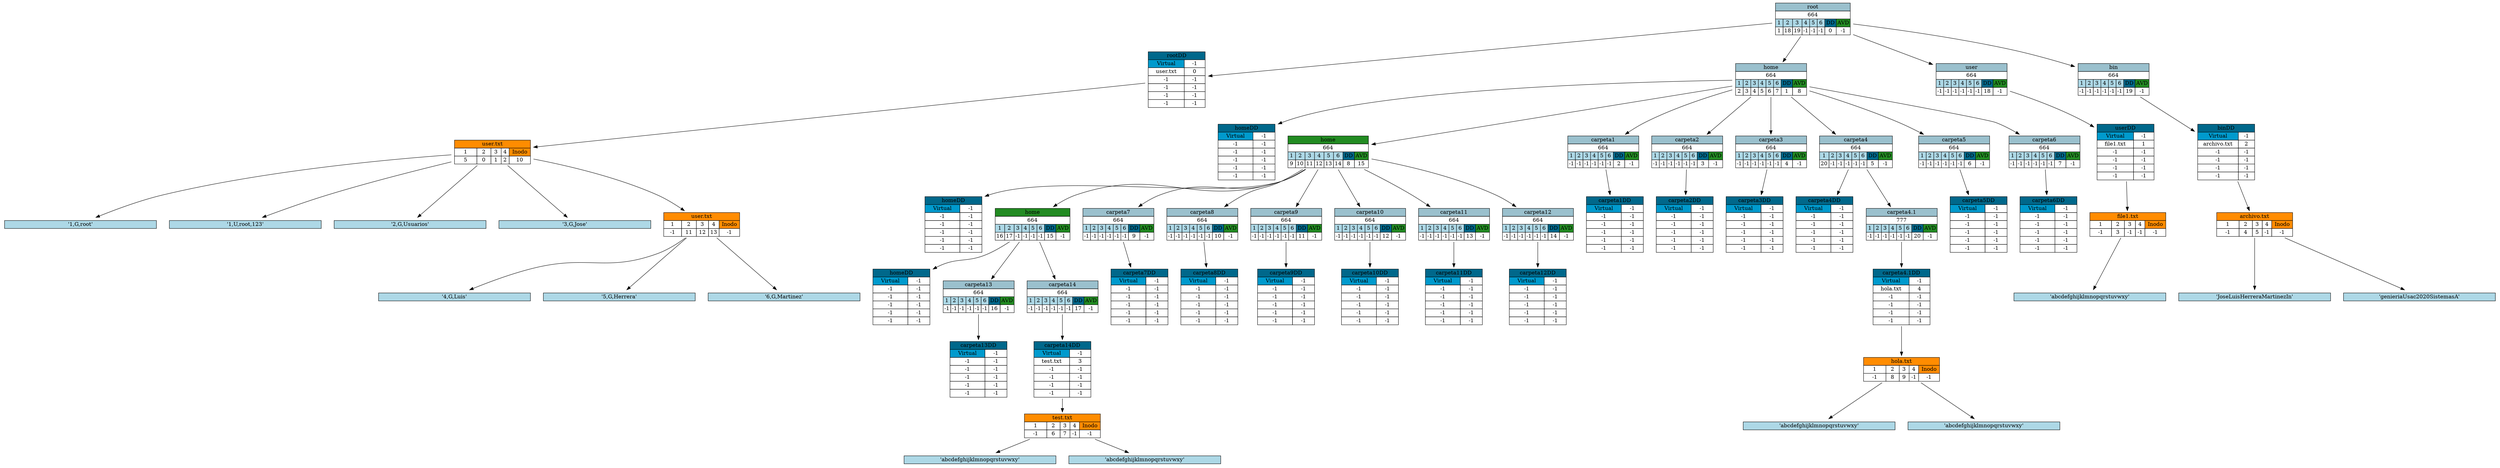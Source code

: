 digraph G{ 
node [shape=plaintext]
tbl0[label=<
<table border='0' cellborder='1' cellspacing='0'>
<tr>
<td colspan='8' bgcolor= 'lightblue3' >root</td>
</tr>
<tr>
<td colspan='8' >664</td>
</tr>
<tr>
<td bgcolor='lightblue' width='20' >1</td>
<td bgcolor='lightblue' width='20' >2</td>
<td bgcolor='lightblue' width='20' >3</td>
<td bgcolor='lightblue' width='20' >4</td>
<td bgcolor='lightblue' width='20' >5</td>
<td bgcolor='lightblue' width='20' >6</td>
<td bgcolor='deepskyblue4' width='30' >DD</td>
<td bgcolor='forestgreen' width='20' >AVD</td>
</tr>
<tr>
<td width='20'>1</td>
<td width='20'>18</td>
<td width='20'>19</td>
<td width='20'>-1</td>
<td width='20'>-1</td>
<td width='20'>-1</td>
<td width='20'>0</td>
<td width='20'>-1</td>
</tr>
</table>
>];
tbl0->tbl0DD
tbl0DD[label=<
<table border='0' cellborder='1' cellspacing='0'>
<tr><td bgcolor='deepskyblue4' width='150' colspan='2'>rootDD</td>
</tr>
<tr>
<td bgcolor='deepskyblue3'>Virtual</td>
<td>-1</td>
</tr>
<tr>
<td>user.txt</td>
<td>0</td>
</tr>
<tr>
<td>-1</td>
<td>-1</td>
</tr>
<tr>
<td>-1</td>
<td>-1</td>
</tr>
<tr>
<td>-1</td>
<td>-1</td>
</tr>
<tr>
<td>-1</td>
<td>-1</td>
</tr>
</table>
>];
tbl0DD->tblInodo0
tblInodo0[label=<
<table border='0' cellborder='1' cellspacing='0'>
<tr><td bgcolor='darkorange' width='200' colspan='5'>user.txt</td>
</tr>
<tr>
<td>1</td>
<td>2</td>
<td>3</td>
<td>4</td>
<td bgcolor='darkorange' width='50'>Inodo</td>
</tr>
<tr>
<td>5</td>
<td>0</td><td>1</td><td>2</td><td>10</td></tr>
</table>
>];tblInodo0->tblBloque0
tblBloque0[label=<
<table border='0' cellborder='1' cellspacing='0'>
<tr>
<td width='400' bgcolor= 'lightblue' >'1,G,root'</td>
</tr>
</table>
>];
tblInodo0->tblBloque1
tblBloque1[label=<
<table border='0' cellborder='1' cellspacing='0'>
<tr>
<td width='400' bgcolor= 'lightblue' >'
1,U,root,123'</td>
</tr>
</table>
>];
tblInodo0->tblBloque2
tblBloque2[label=<
<table border='0' cellborder='1' cellspacing='0'>
<tr>
<td width='400' bgcolor= 'lightblue' >'
2,G,Usuarios'</td>
</tr>
</table>
>];
tblInodo0->tblBloque10
tblBloque10[label=<
<table border='0' cellborder='1' cellspacing='0'>
<tr>
<td width='400' bgcolor= 'lightblue' >'
3,G,Jose'</td>
</tr>
</table>
>];
tblInodo0->tblInodo5Inode
tblInodo5Inode[label=<
<table border='0' cellborder='1' cellspacing='0'>
<tr><td bgcolor='darkorange' width='200' colspan='5'>user.txt</td>
</tr>
<tr>
<td>1</td>
<td>2</td>
<td>3</td>
<td>4</td>
<td bgcolor='darkorange' width='50'>Inodo</td>
</tr>
<tr>
<td>-1</td>
<td>11</td><td>12</td><td>13</td><td>-1</td></tr>
</table>
>];tblInodo5Inode->tblBloque11
tblBloque11[label=<
<table border='0' cellborder='1' cellspacing='0'>
<tr>
<td width='400' bgcolor= 'lightblue' >'
4,G,Luis'</td>
</tr>
</table>
>];
tblInodo5Inode->tblBloque12
tblBloque12[label=<
<table border='0' cellborder='1' cellspacing='0'>
<tr>
<td width='400' bgcolor= 'lightblue' >'
5,G,Herrera'</td>
</tr>
</table>
>];
tblInodo5Inode->tblBloque13
tblBloque13[label=<
<table border='0' cellborder='1' cellspacing='0'>
<tr>
<td width='400' bgcolor= 'lightblue' >'
6,G,Martinez'</td>
</tr>
</table>
>];
tbl0->tbl1
tbl1[label=<
<table border='0' cellborder='1' cellspacing='0'>
<tr>
<td colspan='8' bgcolor= 'lightblue3' >home</td>
</tr>
<tr>
<td colspan='8' >664</td>
</tr>
<tr>
<td bgcolor='lightblue' width='20' >1</td>
<td bgcolor='lightblue' width='20' >2</td>
<td bgcolor='lightblue' width='20' >3</td>
<td bgcolor='lightblue' width='20' >4</td>
<td bgcolor='lightblue' width='20' >5</td>
<td bgcolor='lightblue' width='20' >6</td>
<td bgcolor='deepskyblue4' width='30' >DD</td>
<td bgcolor='forestgreen' width='20' >AVD</td>
</tr>
<tr>
<td width='20'>2</td>
<td width='20'>3</td>
<td width='20'>4</td>
<td width='20'>5</td>
<td width='20'>6</td>
<td width='20'>7</td>
<td width='20'>1</td>
<td width='20'>8</td>
</tr>
</table>
>];
tbl1->tbl1DD
tbl1DD[label=<
<table border='0' cellborder='1' cellspacing='0'>
<tr><td bgcolor='deepskyblue4' width='150' colspan='2'>homeDD</td>
</tr>
<tr>
<td bgcolor='deepskyblue3'>Virtual</td>
<td>-1</td>
</tr>
<tr>
<td>-1</td>
<td>-1</td>
</tr>
<tr>
<td>-1</td>
<td>-1</td>
</tr>
<tr>
<td>-1</td>
<td>-1</td>
</tr>
<tr>
<td>-1</td>
<td>-1</td>
</tr>
<tr>
<td>-1</td>
<td>-1</td>
</tr>
</table>
>];
tbl1->tbl8
tbl8[label=<
<table border='0' cellborder='1' cellspacing='0'>
<tr>
<td colspan='8' bgcolor= 'forestgreen' >home</td>
</tr>
<tr>
<td colspan='8' >664</td>
</tr>
<tr>
<td bgcolor='lightblue' width='20' >1</td>
<td bgcolor='lightblue' width='20' >2</td>
<td bgcolor='lightblue' width='20' >3</td>
<td bgcolor='lightblue' width='20' >4</td>
<td bgcolor='lightblue' width='20' >5</td>
<td bgcolor='lightblue' width='20' >6</td>
<td bgcolor='deepskyblue4' width='30' >DD</td>
<td bgcolor='forestgreen' width='20' >AVD</td>
</tr>
<tr>
<td width='20'>9</td>
<td width='20'>10</td>
<td width='20'>11</td>
<td width='20'>12</td>
<td width='20'>13</td>
<td width='20'>14</td>
<td width='20'>8</td>
<td width='20'>15</td>
</tr>
</table>
>];
tbl8->tbl8DD
tbl8DD[label=<
<table border='0' cellborder='1' cellspacing='0'>
<tr><td bgcolor='deepskyblue4' width='150' colspan='2'>homeDD</td>
</tr>
<tr>
<td bgcolor='deepskyblue3'>Virtual</td>
<td>-1</td>
</tr>
<tr>
<td>-1</td>
<td>-1</td>
</tr>
<tr>
<td>-1</td>
<td>-1</td>
</tr>
<tr>
<td>-1</td>
<td>-1</td>
</tr>
<tr>
<td>-1</td>
<td>-1</td>
</tr>
<tr>
<td>-1</td>
<td>-1</td>
</tr>
</table>
>];
tbl8->tbl15
tbl15[label=<
<table border='0' cellborder='1' cellspacing='0'>
<tr>
<td colspan='8' bgcolor= 'forestgreen' >home</td>
</tr>
<tr>
<td colspan='8' >664</td>
</tr>
<tr>
<td bgcolor='lightblue' width='20' >1</td>
<td bgcolor='lightblue' width='20' >2</td>
<td bgcolor='lightblue' width='20' >3</td>
<td bgcolor='lightblue' width='20' >4</td>
<td bgcolor='lightblue' width='20' >5</td>
<td bgcolor='lightblue' width='20' >6</td>
<td bgcolor='deepskyblue4' width='30' >DD</td>
<td bgcolor='forestgreen' width='20' >AVD</td>
</tr>
<tr>
<td width='20'>16</td>
<td width='20'>17</td>
<td width='20'>-1</td>
<td width='20'>-1</td>
<td width='20'>-1</td>
<td width='20'>-1</td>
<td width='20'>15</td>
<td width='20'>-1</td>
</tr>
</table>
>];
tbl15->tbl15DD
tbl15DD[label=<
<table border='0' cellborder='1' cellspacing='0'>
<tr><td bgcolor='deepskyblue4' width='150' colspan='2'>homeDD</td>
</tr>
<tr>
<td bgcolor='deepskyblue3'>Virtual</td>
<td>-1</td>
</tr>
<tr>
<td>-1</td>
<td>-1</td>
</tr>
<tr>
<td>-1</td>
<td>-1</td>
</tr>
<tr>
<td>-1</td>
<td>-1</td>
</tr>
<tr>
<td>-1</td>
<td>-1</td>
</tr>
<tr>
<td>-1</td>
<td>-1</td>
</tr>
</table>
>];
tbl15->tbl16
tbl16[label=<
<table border='0' cellborder='1' cellspacing='0'>
<tr>
<td colspan='8' bgcolor= 'lightblue3' >carpeta13</td>
</tr>
<tr>
<td colspan='8' >664</td>
</tr>
<tr>
<td bgcolor='lightblue' width='20' >1</td>
<td bgcolor='lightblue' width='20' >2</td>
<td bgcolor='lightblue' width='20' >3</td>
<td bgcolor='lightblue' width='20' >4</td>
<td bgcolor='lightblue' width='20' >5</td>
<td bgcolor='lightblue' width='20' >6</td>
<td bgcolor='deepskyblue4' width='30' >DD</td>
<td bgcolor='forestgreen' width='20' >AVD</td>
</tr>
<tr>
<td width='20'>-1</td>
<td width='20'>-1</td>
<td width='20'>-1</td>
<td width='20'>-1</td>
<td width='20'>-1</td>
<td width='20'>-1</td>
<td width='20'>16</td>
<td width='20'>-1</td>
</tr>
</table>
>];
tbl16->tbl16DD
tbl16DD[label=<
<table border='0' cellborder='1' cellspacing='0'>
<tr><td bgcolor='deepskyblue4' width='150' colspan='2'>carpeta13DD</td>
</tr>
<tr>
<td bgcolor='deepskyblue3'>Virtual</td>
<td>-1</td>
</tr>
<tr>
<td>-1</td>
<td>-1</td>
</tr>
<tr>
<td>-1</td>
<td>-1</td>
</tr>
<tr>
<td>-1</td>
<td>-1</td>
</tr>
<tr>
<td>-1</td>
<td>-1</td>
</tr>
<tr>
<td>-1</td>
<td>-1</td>
</tr>
</table>
>];
tbl15->tbl17
tbl17[label=<
<table border='0' cellborder='1' cellspacing='0'>
<tr>
<td colspan='8' bgcolor= 'lightblue3' >carpeta14</td>
</tr>
<tr>
<td colspan='8' >664</td>
</tr>
<tr>
<td bgcolor='lightblue' width='20' >1</td>
<td bgcolor='lightblue' width='20' >2</td>
<td bgcolor='lightblue' width='20' >3</td>
<td bgcolor='lightblue' width='20' >4</td>
<td bgcolor='lightblue' width='20' >5</td>
<td bgcolor='lightblue' width='20' >6</td>
<td bgcolor='deepskyblue4' width='30' >DD</td>
<td bgcolor='forestgreen' width='20' >AVD</td>
</tr>
<tr>
<td width='20'>-1</td>
<td width='20'>-1</td>
<td width='20'>-1</td>
<td width='20'>-1</td>
<td width='20'>-1</td>
<td width='20'>-1</td>
<td width='20'>17</td>
<td width='20'>-1</td>
</tr>
</table>
>];
tbl17->tbl17DD
tbl17DD[label=<
<table border='0' cellborder='1' cellspacing='0'>
<tr><td bgcolor='deepskyblue4' width='150' colspan='2'>carpeta14DD</td>
</tr>
<tr>
<td bgcolor='deepskyblue3'>Virtual</td>
<td>-1</td>
</tr>
<tr>
<td>test.txt</td>
<td>3</td>
</tr>
<tr>
<td>-1</td>
<td>-1</td>
</tr>
<tr>
<td>-1</td>
<td>-1</td>
</tr>
<tr>
<td>-1</td>
<td>-1</td>
</tr>
<tr>
<td>-1</td>
<td>-1</td>
</tr>
</table>
>];
tbl17DD->tblInodo3
tblInodo3[label=<
<table border='0' cellborder='1' cellspacing='0'>
<tr><td bgcolor='darkorange' width='200' colspan='5'>test.txt</td>
</tr>
<tr>
<td>1</td>
<td>2</td>
<td>3</td>
<td>4</td>
<td bgcolor='darkorange' width='50'>Inodo</td>
</tr>
<tr>
<td>-1</td>
<td>6</td><td>7</td><td>-1</td><td>-1</td></tr>
</table>
>];tblInodo3->tblBloque6
tblBloque6[label=<
<table border='0' cellborder='1' cellspacing='0'>
<tr>
<td width='400' bgcolor= 'lightblue' >'abcdefghijklmnopqrstuvwxy'</td>
</tr>
</table>
>];
tblInodo3->tblBloque7
tblBloque7[label=<
<table border='0' cellborder='1' cellspacing='0'>
<tr>
<td width='400' bgcolor= 'lightblue' >'abcdefghijklmnopqrstuvwxy'</td>
</tr>
</table>
>];
tbl8->tbl9
tbl9[label=<
<table border='0' cellborder='1' cellspacing='0'>
<tr>
<td colspan='8' bgcolor= 'lightblue3' >carpeta7</td>
</tr>
<tr>
<td colspan='8' >664</td>
</tr>
<tr>
<td bgcolor='lightblue' width='20' >1</td>
<td bgcolor='lightblue' width='20' >2</td>
<td bgcolor='lightblue' width='20' >3</td>
<td bgcolor='lightblue' width='20' >4</td>
<td bgcolor='lightblue' width='20' >5</td>
<td bgcolor='lightblue' width='20' >6</td>
<td bgcolor='deepskyblue4' width='30' >DD</td>
<td bgcolor='forestgreen' width='20' >AVD</td>
</tr>
<tr>
<td width='20'>-1</td>
<td width='20'>-1</td>
<td width='20'>-1</td>
<td width='20'>-1</td>
<td width='20'>-1</td>
<td width='20'>-1</td>
<td width='20'>9</td>
<td width='20'>-1</td>
</tr>
</table>
>];
tbl9->tbl9DD
tbl9DD[label=<
<table border='0' cellborder='1' cellspacing='0'>
<tr><td bgcolor='deepskyblue4' width='150' colspan='2'>carpeta7DD</td>
</tr>
<tr>
<td bgcolor='deepskyblue3'>Virtual</td>
<td>-1</td>
</tr>
<tr>
<td>-1</td>
<td>-1</td>
</tr>
<tr>
<td>-1</td>
<td>-1</td>
</tr>
<tr>
<td>-1</td>
<td>-1</td>
</tr>
<tr>
<td>-1</td>
<td>-1</td>
</tr>
<tr>
<td>-1</td>
<td>-1</td>
</tr>
</table>
>];
tbl8->tbl10
tbl10[label=<
<table border='0' cellborder='1' cellspacing='0'>
<tr>
<td colspan='8' bgcolor= 'lightblue3' >carpeta8</td>
</tr>
<tr>
<td colspan='8' >664</td>
</tr>
<tr>
<td bgcolor='lightblue' width='20' >1</td>
<td bgcolor='lightblue' width='20' >2</td>
<td bgcolor='lightblue' width='20' >3</td>
<td bgcolor='lightblue' width='20' >4</td>
<td bgcolor='lightblue' width='20' >5</td>
<td bgcolor='lightblue' width='20' >6</td>
<td bgcolor='deepskyblue4' width='30' >DD</td>
<td bgcolor='forestgreen' width='20' >AVD</td>
</tr>
<tr>
<td width='20'>-1</td>
<td width='20'>-1</td>
<td width='20'>-1</td>
<td width='20'>-1</td>
<td width='20'>-1</td>
<td width='20'>-1</td>
<td width='20'>10</td>
<td width='20'>-1</td>
</tr>
</table>
>];
tbl10->tbl10DD
tbl10DD[label=<
<table border='0' cellborder='1' cellspacing='0'>
<tr><td bgcolor='deepskyblue4' width='150' colspan='2'>carpeta8DD</td>
</tr>
<tr>
<td bgcolor='deepskyblue3'>Virtual</td>
<td>-1</td>
</tr>
<tr>
<td>-1</td>
<td>-1</td>
</tr>
<tr>
<td>-1</td>
<td>-1</td>
</tr>
<tr>
<td>-1</td>
<td>-1</td>
</tr>
<tr>
<td>-1</td>
<td>-1</td>
</tr>
<tr>
<td>-1</td>
<td>-1</td>
</tr>
</table>
>];
tbl8->tbl11
tbl11[label=<
<table border='0' cellborder='1' cellspacing='0'>
<tr>
<td colspan='8' bgcolor= 'lightblue3' >carpeta9</td>
</tr>
<tr>
<td colspan='8' >664</td>
</tr>
<tr>
<td bgcolor='lightblue' width='20' >1</td>
<td bgcolor='lightblue' width='20' >2</td>
<td bgcolor='lightblue' width='20' >3</td>
<td bgcolor='lightblue' width='20' >4</td>
<td bgcolor='lightblue' width='20' >5</td>
<td bgcolor='lightblue' width='20' >6</td>
<td bgcolor='deepskyblue4' width='30' >DD</td>
<td bgcolor='forestgreen' width='20' >AVD</td>
</tr>
<tr>
<td width='20'>-1</td>
<td width='20'>-1</td>
<td width='20'>-1</td>
<td width='20'>-1</td>
<td width='20'>-1</td>
<td width='20'>-1</td>
<td width='20'>11</td>
<td width='20'>-1</td>
</tr>
</table>
>];
tbl11->tbl11DD
tbl11DD[label=<
<table border='0' cellborder='1' cellspacing='0'>
<tr><td bgcolor='deepskyblue4' width='150' colspan='2'>carpeta9DD</td>
</tr>
<tr>
<td bgcolor='deepskyblue3'>Virtual</td>
<td>-1</td>
</tr>
<tr>
<td>-1</td>
<td>-1</td>
</tr>
<tr>
<td>-1</td>
<td>-1</td>
</tr>
<tr>
<td>-1</td>
<td>-1</td>
</tr>
<tr>
<td>-1</td>
<td>-1</td>
</tr>
<tr>
<td>-1</td>
<td>-1</td>
</tr>
</table>
>];
tbl8->tbl12
tbl12[label=<
<table border='0' cellborder='1' cellspacing='0'>
<tr>
<td colspan='8' bgcolor= 'lightblue3' >carpeta10</td>
</tr>
<tr>
<td colspan='8' >664</td>
</tr>
<tr>
<td bgcolor='lightblue' width='20' >1</td>
<td bgcolor='lightblue' width='20' >2</td>
<td bgcolor='lightblue' width='20' >3</td>
<td bgcolor='lightblue' width='20' >4</td>
<td bgcolor='lightblue' width='20' >5</td>
<td bgcolor='lightblue' width='20' >6</td>
<td bgcolor='deepskyblue4' width='30' >DD</td>
<td bgcolor='forestgreen' width='20' >AVD</td>
</tr>
<tr>
<td width='20'>-1</td>
<td width='20'>-1</td>
<td width='20'>-1</td>
<td width='20'>-1</td>
<td width='20'>-1</td>
<td width='20'>-1</td>
<td width='20'>12</td>
<td width='20'>-1</td>
</tr>
</table>
>];
tbl12->tbl12DD
tbl12DD[label=<
<table border='0' cellborder='1' cellspacing='0'>
<tr><td bgcolor='deepskyblue4' width='150' colspan='2'>carpeta10DD</td>
</tr>
<tr>
<td bgcolor='deepskyblue3'>Virtual</td>
<td>-1</td>
</tr>
<tr>
<td>-1</td>
<td>-1</td>
</tr>
<tr>
<td>-1</td>
<td>-1</td>
</tr>
<tr>
<td>-1</td>
<td>-1</td>
</tr>
<tr>
<td>-1</td>
<td>-1</td>
</tr>
<tr>
<td>-1</td>
<td>-1</td>
</tr>
</table>
>];
tbl8->tbl13
tbl13[label=<
<table border='0' cellborder='1' cellspacing='0'>
<tr>
<td colspan='8' bgcolor= 'lightblue3' >carpeta11</td>
</tr>
<tr>
<td colspan='8' >664</td>
</tr>
<tr>
<td bgcolor='lightblue' width='20' >1</td>
<td bgcolor='lightblue' width='20' >2</td>
<td bgcolor='lightblue' width='20' >3</td>
<td bgcolor='lightblue' width='20' >4</td>
<td bgcolor='lightblue' width='20' >5</td>
<td bgcolor='lightblue' width='20' >6</td>
<td bgcolor='deepskyblue4' width='30' >DD</td>
<td bgcolor='forestgreen' width='20' >AVD</td>
</tr>
<tr>
<td width='20'>-1</td>
<td width='20'>-1</td>
<td width='20'>-1</td>
<td width='20'>-1</td>
<td width='20'>-1</td>
<td width='20'>-1</td>
<td width='20'>13</td>
<td width='20'>-1</td>
</tr>
</table>
>];
tbl13->tbl13DD
tbl13DD[label=<
<table border='0' cellborder='1' cellspacing='0'>
<tr><td bgcolor='deepskyblue4' width='150' colspan='2'>carpeta11DD</td>
</tr>
<tr>
<td bgcolor='deepskyblue3'>Virtual</td>
<td>-1</td>
</tr>
<tr>
<td>-1</td>
<td>-1</td>
</tr>
<tr>
<td>-1</td>
<td>-1</td>
</tr>
<tr>
<td>-1</td>
<td>-1</td>
</tr>
<tr>
<td>-1</td>
<td>-1</td>
</tr>
<tr>
<td>-1</td>
<td>-1</td>
</tr>
</table>
>];
tbl8->tbl14
tbl14[label=<
<table border='0' cellborder='1' cellspacing='0'>
<tr>
<td colspan='8' bgcolor= 'lightblue3' >carpeta12</td>
</tr>
<tr>
<td colspan='8' >664</td>
</tr>
<tr>
<td bgcolor='lightblue' width='20' >1</td>
<td bgcolor='lightblue' width='20' >2</td>
<td bgcolor='lightblue' width='20' >3</td>
<td bgcolor='lightblue' width='20' >4</td>
<td bgcolor='lightblue' width='20' >5</td>
<td bgcolor='lightblue' width='20' >6</td>
<td bgcolor='deepskyblue4' width='30' >DD</td>
<td bgcolor='forestgreen' width='20' >AVD</td>
</tr>
<tr>
<td width='20'>-1</td>
<td width='20'>-1</td>
<td width='20'>-1</td>
<td width='20'>-1</td>
<td width='20'>-1</td>
<td width='20'>-1</td>
<td width='20'>14</td>
<td width='20'>-1</td>
</tr>
</table>
>];
tbl14->tbl14DD
tbl14DD[label=<
<table border='0' cellborder='1' cellspacing='0'>
<tr><td bgcolor='deepskyblue4' width='150' colspan='2'>carpeta12DD</td>
</tr>
<tr>
<td bgcolor='deepskyblue3'>Virtual</td>
<td>-1</td>
</tr>
<tr>
<td>-1</td>
<td>-1</td>
</tr>
<tr>
<td>-1</td>
<td>-1</td>
</tr>
<tr>
<td>-1</td>
<td>-1</td>
</tr>
<tr>
<td>-1</td>
<td>-1</td>
</tr>
<tr>
<td>-1</td>
<td>-1</td>
</tr>
</table>
>];
tbl1->tbl2
tbl2[label=<
<table border='0' cellborder='1' cellspacing='0'>
<tr>
<td colspan='8' bgcolor= 'lightblue3' >carpeta1</td>
</tr>
<tr>
<td colspan='8' >664</td>
</tr>
<tr>
<td bgcolor='lightblue' width='20' >1</td>
<td bgcolor='lightblue' width='20' >2</td>
<td bgcolor='lightblue' width='20' >3</td>
<td bgcolor='lightblue' width='20' >4</td>
<td bgcolor='lightblue' width='20' >5</td>
<td bgcolor='lightblue' width='20' >6</td>
<td bgcolor='deepskyblue4' width='30' >DD</td>
<td bgcolor='forestgreen' width='20' >AVD</td>
</tr>
<tr>
<td width='20'>-1</td>
<td width='20'>-1</td>
<td width='20'>-1</td>
<td width='20'>-1</td>
<td width='20'>-1</td>
<td width='20'>-1</td>
<td width='20'>2</td>
<td width='20'>-1</td>
</tr>
</table>
>];
tbl2->tbl2DD
tbl2DD[label=<
<table border='0' cellborder='1' cellspacing='0'>
<tr><td bgcolor='deepskyblue4' width='150' colspan='2'>carpeta1DD</td>
</tr>
<tr>
<td bgcolor='deepskyblue3'>Virtual</td>
<td>-1</td>
</tr>
<tr>
<td>-1</td>
<td>-1</td>
</tr>
<tr>
<td>-1</td>
<td>-1</td>
</tr>
<tr>
<td>-1</td>
<td>-1</td>
</tr>
<tr>
<td>-1</td>
<td>-1</td>
</tr>
<tr>
<td>-1</td>
<td>-1</td>
</tr>
</table>
>];
tbl1->tbl3
tbl3[label=<
<table border='0' cellborder='1' cellspacing='0'>
<tr>
<td colspan='8' bgcolor= 'lightblue3' >carpeta2</td>
</tr>
<tr>
<td colspan='8' >664</td>
</tr>
<tr>
<td bgcolor='lightblue' width='20' >1</td>
<td bgcolor='lightblue' width='20' >2</td>
<td bgcolor='lightblue' width='20' >3</td>
<td bgcolor='lightblue' width='20' >4</td>
<td bgcolor='lightblue' width='20' >5</td>
<td bgcolor='lightblue' width='20' >6</td>
<td bgcolor='deepskyblue4' width='30' >DD</td>
<td bgcolor='forestgreen' width='20' >AVD</td>
</tr>
<tr>
<td width='20'>-1</td>
<td width='20'>-1</td>
<td width='20'>-1</td>
<td width='20'>-1</td>
<td width='20'>-1</td>
<td width='20'>-1</td>
<td width='20'>3</td>
<td width='20'>-1</td>
</tr>
</table>
>];
tbl3->tbl3DD
tbl3DD[label=<
<table border='0' cellborder='1' cellspacing='0'>
<tr><td bgcolor='deepskyblue4' width='150' colspan='2'>carpeta2DD</td>
</tr>
<tr>
<td bgcolor='deepskyblue3'>Virtual</td>
<td>-1</td>
</tr>
<tr>
<td>-1</td>
<td>-1</td>
</tr>
<tr>
<td>-1</td>
<td>-1</td>
</tr>
<tr>
<td>-1</td>
<td>-1</td>
</tr>
<tr>
<td>-1</td>
<td>-1</td>
</tr>
<tr>
<td>-1</td>
<td>-1</td>
</tr>
</table>
>];
tbl1->tbl4
tbl4[label=<
<table border='0' cellborder='1' cellspacing='0'>
<tr>
<td colspan='8' bgcolor= 'lightblue3' >carpeta3</td>
</tr>
<tr>
<td colspan='8' >664</td>
</tr>
<tr>
<td bgcolor='lightblue' width='20' >1</td>
<td bgcolor='lightblue' width='20' >2</td>
<td bgcolor='lightblue' width='20' >3</td>
<td bgcolor='lightblue' width='20' >4</td>
<td bgcolor='lightblue' width='20' >5</td>
<td bgcolor='lightblue' width='20' >6</td>
<td bgcolor='deepskyblue4' width='30' >DD</td>
<td bgcolor='forestgreen' width='20' >AVD</td>
</tr>
<tr>
<td width='20'>-1</td>
<td width='20'>-1</td>
<td width='20'>-1</td>
<td width='20'>-1</td>
<td width='20'>-1</td>
<td width='20'>-1</td>
<td width='20'>4</td>
<td width='20'>-1</td>
</tr>
</table>
>];
tbl4->tbl4DD
tbl4DD[label=<
<table border='0' cellborder='1' cellspacing='0'>
<tr><td bgcolor='deepskyblue4' width='150' colspan='2'>carpeta3DD</td>
</tr>
<tr>
<td bgcolor='deepskyblue3'>Virtual</td>
<td>-1</td>
</tr>
<tr>
<td>-1</td>
<td>-1</td>
</tr>
<tr>
<td>-1</td>
<td>-1</td>
</tr>
<tr>
<td>-1</td>
<td>-1</td>
</tr>
<tr>
<td>-1</td>
<td>-1</td>
</tr>
<tr>
<td>-1</td>
<td>-1</td>
</tr>
</table>
>];
tbl1->tbl5
tbl5[label=<
<table border='0' cellborder='1' cellspacing='0'>
<tr>
<td colspan='8' bgcolor= 'lightblue3' >carpeta4</td>
</tr>
<tr>
<td colspan='8' >664</td>
</tr>
<tr>
<td bgcolor='lightblue' width='20' >1</td>
<td bgcolor='lightblue' width='20' >2</td>
<td bgcolor='lightblue' width='20' >3</td>
<td bgcolor='lightblue' width='20' >4</td>
<td bgcolor='lightblue' width='20' >5</td>
<td bgcolor='lightblue' width='20' >6</td>
<td bgcolor='deepskyblue4' width='30' >DD</td>
<td bgcolor='forestgreen' width='20' >AVD</td>
</tr>
<tr>
<td width='20'>20</td>
<td width='20'>-1</td>
<td width='20'>-1</td>
<td width='20'>-1</td>
<td width='20'>-1</td>
<td width='20'>-1</td>
<td width='20'>5</td>
<td width='20'>-1</td>
</tr>
</table>
>];
tbl5->tbl5DD
tbl5DD[label=<
<table border='0' cellborder='1' cellspacing='0'>
<tr><td bgcolor='deepskyblue4' width='150' colspan='2'>carpeta4DD</td>
</tr>
<tr>
<td bgcolor='deepskyblue3'>Virtual</td>
<td>-1</td>
</tr>
<tr>
<td>-1</td>
<td>-1</td>
</tr>
<tr>
<td>-1</td>
<td>-1</td>
</tr>
<tr>
<td>-1</td>
<td>-1</td>
</tr>
<tr>
<td>-1</td>
<td>-1</td>
</tr>
<tr>
<td>-1</td>
<td>-1</td>
</tr>
</table>
>];
tbl5->tbl20
tbl20[label=<
<table border='0' cellborder='1' cellspacing='0'>
<tr>
<td colspan='8' bgcolor= 'lightblue3' >carpeta4.1</td>
</tr>
<tr>
<td colspan='8' >777</td>
</tr>
<tr>
<td bgcolor='lightblue' width='20' >1</td>
<td bgcolor='lightblue' width='20' >2</td>
<td bgcolor='lightblue' width='20' >3</td>
<td bgcolor='lightblue' width='20' >4</td>
<td bgcolor='lightblue' width='20' >5</td>
<td bgcolor='lightblue' width='20' >6</td>
<td bgcolor='deepskyblue4' width='30' >DD</td>
<td bgcolor='forestgreen' width='20' >AVD</td>
</tr>
<tr>
<td width='20'>-1</td>
<td width='20'>-1</td>
<td width='20'>-1</td>
<td width='20'>-1</td>
<td width='20'>-1</td>
<td width='20'>-1</td>
<td width='20'>20</td>
<td width='20'>-1</td>
</tr>
</table>
>];
tbl20->tbl20DD
tbl20DD[label=<
<table border='0' cellborder='1' cellspacing='0'>
<tr><td bgcolor='deepskyblue4' width='150' colspan='2'>carpeta4.1DD</td>
</tr>
<tr>
<td bgcolor='deepskyblue3'>Virtual</td>
<td>-1</td>
</tr>
<tr>
<td>hola.txt</td>
<td>4</td>
</tr>
<tr>
<td>-1</td>
<td>-1</td>
</tr>
<tr>
<td>-1</td>
<td>-1</td>
</tr>
<tr>
<td>-1</td>
<td>-1</td>
</tr>
<tr>
<td>-1</td>
<td>-1</td>
</tr>
</table>
>];
tbl20DD->tblInodo4
tblInodo4[label=<
<table border='0' cellborder='1' cellspacing='0'>
<tr><td bgcolor='darkorange' width='200' colspan='5'>hola.txt</td>
</tr>
<tr>
<td>1</td>
<td>2</td>
<td>3</td>
<td>4</td>
<td bgcolor='darkorange' width='50'>Inodo</td>
</tr>
<tr>
<td>-1</td>
<td>8</td><td>9</td><td>-1</td><td>-1</td></tr>
</table>
>];tblInodo4->tblBloque8
tblBloque8[label=<
<table border='0' cellborder='1' cellspacing='0'>
<tr>
<td width='400' bgcolor= 'lightblue' >'abcdefghijklmnopqrstuvwxy'</td>
</tr>
</table>
>];
tblInodo4->tblBloque9
tblBloque9[label=<
<table border='0' cellborder='1' cellspacing='0'>
<tr>
<td width='400' bgcolor= 'lightblue' >'abcdefghijklmnopqrstuvwxy'</td>
</tr>
</table>
>];
tbl1->tbl6
tbl6[label=<
<table border='0' cellborder='1' cellspacing='0'>
<tr>
<td colspan='8' bgcolor= 'lightblue3' >carpeta5</td>
</tr>
<tr>
<td colspan='8' >664</td>
</tr>
<tr>
<td bgcolor='lightblue' width='20' >1</td>
<td bgcolor='lightblue' width='20' >2</td>
<td bgcolor='lightblue' width='20' >3</td>
<td bgcolor='lightblue' width='20' >4</td>
<td bgcolor='lightblue' width='20' >5</td>
<td bgcolor='lightblue' width='20' >6</td>
<td bgcolor='deepskyblue4' width='30' >DD</td>
<td bgcolor='forestgreen' width='20' >AVD</td>
</tr>
<tr>
<td width='20'>-1</td>
<td width='20'>-1</td>
<td width='20'>-1</td>
<td width='20'>-1</td>
<td width='20'>-1</td>
<td width='20'>-1</td>
<td width='20'>6</td>
<td width='20'>-1</td>
</tr>
</table>
>];
tbl6->tbl6DD
tbl6DD[label=<
<table border='0' cellborder='1' cellspacing='0'>
<tr><td bgcolor='deepskyblue4' width='150' colspan='2'>carpeta5DD</td>
</tr>
<tr>
<td bgcolor='deepskyblue3'>Virtual</td>
<td>-1</td>
</tr>
<tr>
<td>-1</td>
<td>-1</td>
</tr>
<tr>
<td>-1</td>
<td>-1</td>
</tr>
<tr>
<td>-1</td>
<td>-1</td>
</tr>
<tr>
<td>-1</td>
<td>-1</td>
</tr>
<tr>
<td>-1</td>
<td>-1</td>
</tr>
</table>
>];
tbl1->tbl7
tbl7[label=<
<table border='0' cellborder='1' cellspacing='0'>
<tr>
<td colspan='8' bgcolor= 'lightblue3' >carpeta6</td>
</tr>
<tr>
<td colspan='8' >664</td>
</tr>
<tr>
<td bgcolor='lightblue' width='20' >1</td>
<td bgcolor='lightblue' width='20' >2</td>
<td bgcolor='lightblue' width='20' >3</td>
<td bgcolor='lightblue' width='20' >4</td>
<td bgcolor='lightblue' width='20' >5</td>
<td bgcolor='lightblue' width='20' >6</td>
<td bgcolor='deepskyblue4' width='30' >DD</td>
<td bgcolor='forestgreen' width='20' >AVD</td>
</tr>
<tr>
<td width='20'>-1</td>
<td width='20'>-1</td>
<td width='20'>-1</td>
<td width='20'>-1</td>
<td width='20'>-1</td>
<td width='20'>-1</td>
<td width='20'>7</td>
<td width='20'>-1</td>
</tr>
</table>
>];
tbl7->tbl7DD
tbl7DD[label=<
<table border='0' cellborder='1' cellspacing='0'>
<tr><td bgcolor='deepskyblue4' width='150' colspan='2'>carpeta6DD</td>
</tr>
<tr>
<td bgcolor='deepskyblue3'>Virtual</td>
<td>-1</td>
</tr>
<tr>
<td>-1</td>
<td>-1</td>
</tr>
<tr>
<td>-1</td>
<td>-1</td>
</tr>
<tr>
<td>-1</td>
<td>-1</td>
</tr>
<tr>
<td>-1</td>
<td>-1</td>
</tr>
<tr>
<td>-1</td>
<td>-1</td>
</tr>
</table>
>];
tbl0->tbl18
tbl18[label=<
<table border='0' cellborder='1' cellspacing='0'>
<tr>
<td colspan='8' bgcolor= 'lightblue3' >user</td>
</tr>
<tr>
<td colspan='8' >664</td>
</tr>
<tr>
<td bgcolor='lightblue' width='20' >1</td>
<td bgcolor='lightblue' width='20' >2</td>
<td bgcolor='lightblue' width='20' >3</td>
<td bgcolor='lightblue' width='20' >4</td>
<td bgcolor='lightblue' width='20' >5</td>
<td bgcolor='lightblue' width='20' >6</td>
<td bgcolor='deepskyblue4' width='30' >DD</td>
<td bgcolor='forestgreen' width='20' >AVD</td>
</tr>
<tr>
<td width='20'>-1</td>
<td width='20'>-1</td>
<td width='20'>-1</td>
<td width='20'>-1</td>
<td width='20'>-1</td>
<td width='20'>-1</td>
<td width='20'>18</td>
<td width='20'>-1</td>
</tr>
</table>
>];
tbl18->tbl18DD
tbl18DD[label=<
<table border='0' cellborder='1' cellspacing='0'>
<tr><td bgcolor='deepskyblue4' width='150' colspan='2'>userDD</td>
</tr>
<tr>
<td bgcolor='deepskyblue3'>Virtual</td>
<td>-1</td>
</tr>
<tr>
<td>file1.txt</td>
<td>1</td>
</tr>
<tr>
<td>-1</td>
<td>-1</td>
</tr>
<tr>
<td>-1</td>
<td>-1</td>
</tr>
<tr>
<td>-1</td>
<td>-1</td>
</tr>
<tr>
<td>-1</td>
<td>-1</td>
</tr>
</table>
>];
tbl18DD->tblInodo1
tblInodo1[label=<
<table border='0' cellborder='1' cellspacing='0'>
<tr><td bgcolor='darkorange' width='200' colspan='5'>file1.txt</td>
</tr>
<tr>
<td>1</td>
<td>2</td>
<td>3</td>
<td>4</td>
<td bgcolor='darkorange' width='50'>Inodo</td>
</tr>
<tr>
<td>-1</td>
<td>3</td><td>-1</td><td>-1</td><td>-1</td></tr>
</table>
>];tblInodo1->tblBloque3
tblBloque3[label=<
<table border='0' cellborder='1' cellspacing='0'>
<tr>
<td width='400' bgcolor= 'lightblue' >'abcdefghijklmnopqrstuvwxy'</td>
</tr>
</table>
>];
tbl0->tbl19
tbl19[label=<
<table border='0' cellborder='1' cellspacing='0'>
<tr>
<td colspan='8' bgcolor= 'lightblue3' >bin</td>
</tr>
<tr>
<td colspan='8' >664</td>
</tr>
<tr>
<td bgcolor='lightblue' width='20' >1</td>
<td bgcolor='lightblue' width='20' >2</td>
<td bgcolor='lightblue' width='20' >3</td>
<td bgcolor='lightblue' width='20' >4</td>
<td bgcolor='lightblue' width='20' >5</td>
<td bgcolor='lightblue' width='20' >6</td>
<td bgcolor='deepskyblue4' width='30' >DD</td>
<td bgcolor='forestgreen' width='20' >AVD</td>
</tr>
<tr>
<td width='20'>-1</td>
<td width='20'>-1</td>
<td width='20'>-1</td>
<td width='20'>-1</td>
<td width='20'>-1</td>
<td width='20'>-1</td>
<td width='20'>19</td>
<td width='20'>-1</td>
</tr>
</table>
>];
tbl19->tbl19DD
tbl19DD[label=<
<table border='0' cellborder='1' cellspacing='0'>
<tr><td bgcolor='deepskyblue4' width='150' colspan='2'>binDD</td>
</tr>
<tr>
<td bgcolor='deepskyblue3'>Virtual</td>
<td>-1</td>
</tr>
<tr>
<td>archivo.txt</td>
<td>2</td>
</tr>
<tr>
<td>-1</td>
<td>-1</td>
</tr>
<tr>
<td>-1</td>
<td>-1</td>
</tr>
<tr>
<td>-1</td>
<td>-1</td>
</tr>
<tr>
<td>-1</td>
<td>-1</td>
</tr>
</table>
>];
tbl19DD->tblInodo2
tblInodo2[label=<
<table border='0' cellborder='1' cellspacing='0'>
<tr><td bgcolor='darkorange' width='200' colspan='5'>archivo.txt</td>
</tr>
<tr>
<td>1</td>
<td>2</td>
<td>3</td>
<td>4</td>
<td bgcolor='darkorange' width='50'>Inodo</td>
</tr>
<tr>
<td>-1</td>
<td>4</td><td>5</td><td>-1</td><td>-1</td></tr>
</table>
>];tblInodo2->tblBloque4
tblBloque4[label=<
<table border='0' cellborder='1' cellspacing='0'>
<tr>
<td width='400' bgcolor= 'lightblue' >'JoseLuisHerreraMartinezIn'</td>
</tr>
</table>
>];
tblInodo2->tblBloque5
tblBloque5[label=<
<table border='0' cellborder='1' cellspacing='0'>
<tr>
<td width='400' bgcolor= 'lightblue' >'genieriaUsac2020SistemasA'</td>
</tr>
</table>
>];
}